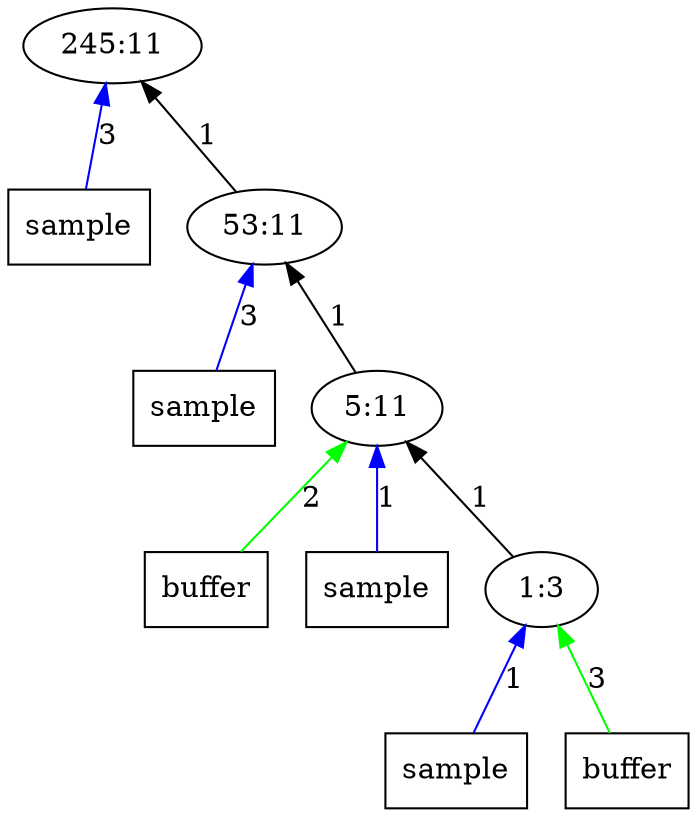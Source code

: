 digraph Tree{
	rankdir="BT"
	x11 -> 1 [label = "3", color = "blue"];
	x11 [label = "sample", shape = "box"];
	1 [label = "245:11"];
	2 -> 1 [label = "1", color = "black"];
	x21 -> 2 [label = "3", color = "blue"];
	x21 [label = "sample", shape = "box"];
	2 [label = "53:11"];
	x32 -> 3 [label = "2", color = "green"];
	x32 [label = "buffer", shape = "box"];
	3 -> 2 [label = "1", color = "black"];
	x31 -> 3 [label = "1", color = "blue"];
	x31 [label = "sample", shape = "box"];
	3 [label = "5:11"];
	4 -> 3 [label = "1", color = "black"];
	x41 -> 4 [label = "1", color = "blue"];
	x41 [label = "sample", shape = "box"];
	x42 -> 4 [label = "3", color = "green"];
	x42 [label = "buffer", shape = "box"];
	4 [label = "1:3"];
}

